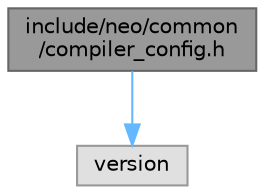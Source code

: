 digraph "include/neo/common/compiler_config.h"
{
 // LATEX_PDF_SIZE
  bgcolor="transparent";
  edge [fontname=Helvetica,fontsize=10,labelfontname=Helvetica,labelfontsize=10];
  node [fontname=Helvetica,fontsize=10,shape=box,height=0.2,width=0.4];
  Node1 [id="Node000001",label="include/neo/common\l/compiler_config.h",height=0.2,width=0.4,color="gray40", fillcolor="grey60", style="filled", fontcolor="black",tooltip="Compiler configuration and feature detection for Neo N3 C++ Node."];
  Node1 -> Node2 [id="edge1_Node000001_Node000002",color="steelblue1",style="solid",tooltip=" "];
  Node2 [id="Node000002",label="version",height=0.2,width=0.4,color="grey60", fillcolor="#E0E0E0", style="filled",tooltip=" "];
}
